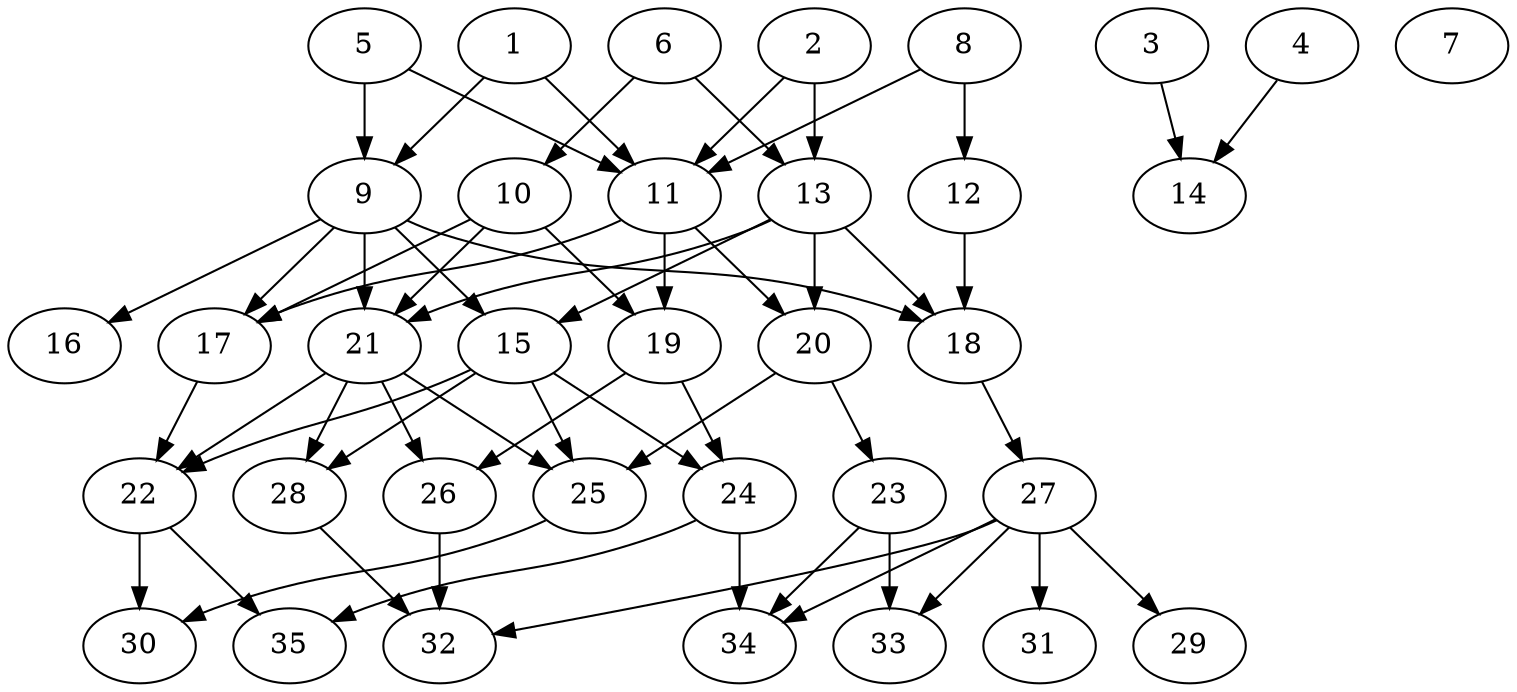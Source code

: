 // DAG (tier=2-normal, mode=data, n=35, ccr=0.404, fat=0.543, density=0.426, regular=0.569, jump=0.181, mindata=2097152, maxdata=16777216)
// DAG automatically generated by daggen at Sun Aug 24 16:33:34 2025
// /home/ermia/Project/Environments/daggen/bin/daggen --dot --ccr 0.404 --fat 0.543 --regular 0.569 --density 0.426 --jump 0.181 --mindata 2097152 --maxdata 16777216 -n 35 
digraph G {
  1 [size="242742157778675872", alpha="0.05", expect_size="121371078889337936"]
  1 -> 9 [size ="264195383754752"]
  1 -> 11 [size ="264195383754752"]
  2 [size="47654310026219840", alpha="0.01", expect_size="23827155013109920"]
  2 -> 11 [size ="2108204905398272"]
  2 -> 13 [size ="2108204905398272"]
  3 [size="1106277275009024000000", alpha="0.19", expect_size="553138637504512000000"]
  3 -> 14 [size ="855721902080000"]
  4 [size="1099063871585646542848", alpha="0.15", expect_size="549531935792823271424"]
  4 -> 14 [size ="851998064771072"]
  5 [size="676547574053111595008", alpha="0.17", expect_size="338273787026555797504"]
  5 -> 9 [size ="616531893420032"]
  5 -> 11 [size ="616531893420032"]
  6 [size="29049049969791598592", alpha="0.09", expect_size="14524524984895799296"]
  6 -> 10 [size ="75598168850432"]
  6 -> 13 [size ="75598168850432"]
  7 [size="4310214158752442", alpha="0.16", expect_size="2155107079376221"]
  8 [size="142936222791509213184", alpha="0.09", expect_size="71468111395754606592"]
  8 -> 11 [size ="218701378879488"]
  8 -> 12 [size ="218701378879488"]
  9 [size="14504577590320550", alpha="0.07", expect_size="7252288795160275"]
  9 -> 15 [size ="470727417397248"]
  9 -> 16 [size ="470727417397248"]
  9 -> 17 [size ="470727417397248"]
  9 -> 18 [size ="470727417397248"]
  9 -> 21 [size ="470727417397248"]
  10 [size="2866904009113040896", alpha="0.05", expect_size="1433452004556520448"]
  10 -> 17 [size ="1133836771524608"]
  10 -> 19 [size ="1133836771524608"]
  10 -> 21 [size ="1133836771524608"]
  11 [size="191255217117181504", alpha="0.13", expect_size="95627608558590752"]
  11 -> 17 [size ="77983863799808"]
  11 -> 19 [size ="77983863799808"]
  11 -> 20 [size ="77983863799808"]
  12 [size="5478774523087003", alpha="0.13", expect_size="2739387261543501"]
  12 -> 18 [size ="171837916971008"]
  13 [size="427340988797302720", alpha="0.08", expect_size="213670494398651360"]
  13 -> 15 [size ="422988855902208"]
  13 -> 18 [size ="422988855902208"]
  13 -> 20 [size ="422988855902208"]
  13 -> 21 [size ="422988855902208"]
  14 [size="78927973263559622656", alpha="0.06", expect_size="39463986631779811328"]
  15 [size="93665734357417984000", alpha="0.08", expect_size="46832867178708992000"]
  15 -> 22 [size ="164997418188800"]
  15 -> 24 [size ="164997418188800"]
  15 -> 25 [size ="164997418188800"]
  15 -> 28 [size ="164997418188800"]
  16 [size="1382872119518250752", alpha="0.17", expect_size="691436059759125376"]
  17 [size="3184599055800434", alpha="0.15", expect_size="1592299527900217"]
  17 -> 22 [size ="83500413747200"]
  18 [size="781941982369814528", alpha="0.09", expect_size="390970991184907264"]
  18 -> 27 [size ="428606731845632"]
  19 [size="9739719351175496", alpha="0.12", expect_size="4869859675587748"]
  19 -> 24 [size ="592887091822592"]
  19 -> 26 [size ="592887091822592"]
  20 [size="1179811723357680828416", alpha="0.19", expect_size="589905861678840414208"]
  20 -> 23 [size ="893233752178688"]
  20 -> 25 [size ="893233752178688"]
  21 [size="2566406907185684480", alpha="0.16", expect_size="1283203453592842240"]
  21 -> 22 [size ="1153622586949632"]
  21 -> 25 [size ="1153622586949632"]
  21 -> 26 [size ="1153622586949632"]
  21 -> 28 [size ="1153622586949632"]
  22 [size="16814773561715186", alpha="0.14", expect_size="8407386780857593"]
  22 -> 30 [size ="784571750678528"]
  22 -> 35 [size ="784571750678528"]
  23 [size="813687552532656128", alpha="0.01", expect_size="406843776266328064"]
  23 -> 33 [size ="845079853924352"]
  23 -> 34 [size ="845079853924352"]
  24 [size="5285522124583644160", alpha="0.19", expect_size="2642761062291822080"]
  24 -> 34 [size ="1860855280959488"]
  24 -> 35 [size ="1860855280959488"]
  25 [size="7888304477330070", alpha="0.16", expect_size="3944152238665035"]
  25 -> 30 [size ="622587595980800"]
  26 [size="1605914095310648377344", alpha="0.02", expect_size="802957047655324188672"]
  26 -> 32 [size ="1097079736762368"]
  27 [size="41250019385965240", alpha="0.08", expect_size="20625009692982620"]
  27 -> 29 [size ="1681012752908288"]
  27 -> 31 [size ="1681012752908288"]
  27 -> 32 [size ="1681012752908288"]
  27 -> 33 [size ="1681012752908288"]
  27 -> 34 [size ="1681012752908288"]
  28 [size="2015196180710948864000", alpha="0.08", expect_size="1007598090355474432000"]
  28 -> 32 [size ="1276345371852800"]
  29 [size="2470774834622176768", alpha="0.04", expect_size="1235387417311088384"]
  30 [size="2686774278457988608", alpha="0.10", expect_size="1343387139228994304"]
  31 [size="1193585046231655120896", alpha="0.10", expect_size="596792523115827560448"]
  32 [size="3478026108916532772864", alpha="0.07", expect_size="1739013054458266386432"]
  33 [size="572390248339380800", alpha="0.03", expect_size="286195124169690400"]
  34 [size="53033116644011168", alpha="0.14", expect_size="26516558322005584"]
  35 [size="1868910244238024769536", alpha="0.08", expect_size="934455122119012384768"]
}